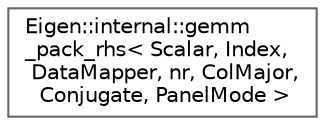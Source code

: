 digraph "类继承关系图"
{
 // LATEX_PDF_SIZE
  bgcolor="transparent";
  edge [fontname=Helvetica,fontsize=10,labelfontname=Helvetica,labelfontsize=10];
  node [fontname=Helvetica,fontsize=10,shape=box,height=0.2,width=0.4];
  rankdir="LR";
  Node0 [id="Node000000",label="Eigen::internal::gemm\l_pack_rhs\< Scalar, Index,\l DataMapper, nr, ColMajor,\l Conjugate, PanelMode \>",height=0.2,width=0.4,color="grey40", fillcolor="white", style="filled",URL="$struct_eigen_1_1internal_1_1gemm__pack__rhs_3_01_scalar_00_01_index_00_01_data_mapper_00_01nr_00e5afdbaca90e394aa6e3c7b4d02529b6.html",tooltip=" "];
}

